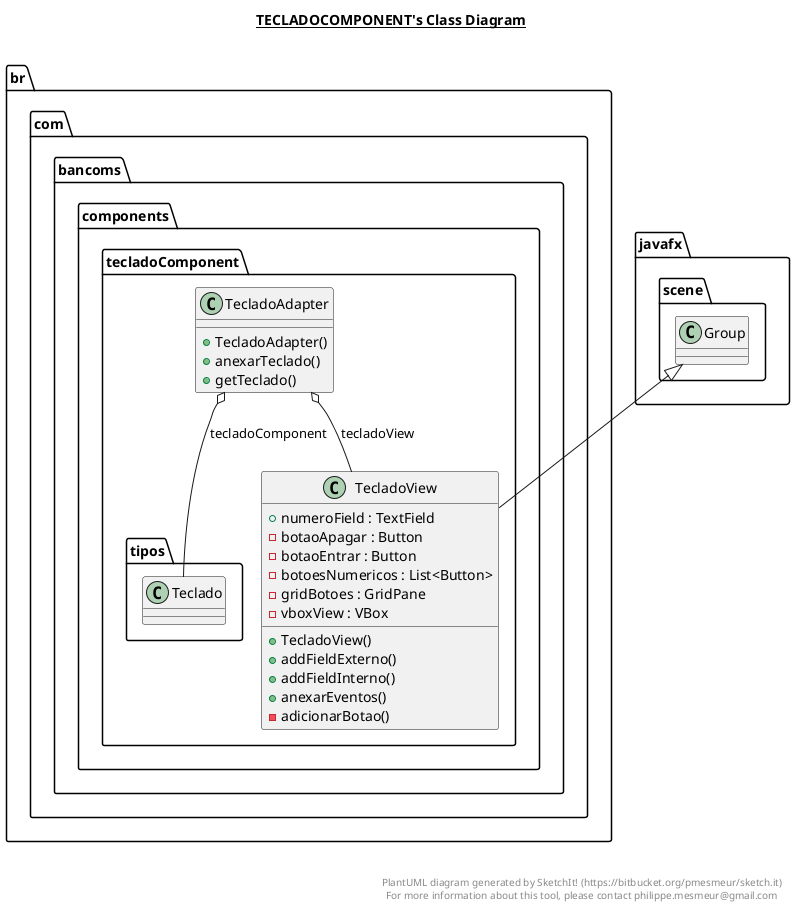 @startuml

title __TECLADOCOMPONENT's Class Diagram__\n

  namespace br.com.bancoms.components.tecladoComponent {
    class br.com.bancoms.components.tecladoComponent.TecladoAdapter {
        + TecladoAdapter()
        + anexarTeclado()
        + getTeclado()
    }
  }
  

  namespace br.com.bancoms.components.tecladoComponent {
    class br.com.bancoms.components.tecladoComponent.TecladoView {
        + numeroField : TextField
        - botaoApagar : Button
        - botaoEntrar : Button
        - botoesNumericos : List<Button>
        - gridBotoes : GridPane
        - vboxView : VBox
        + TecladoView()
        + addFieldExterno()
        + addFieldInterno()
        + anexarEventos()
        - adicionarBotao()
    }
  }
  

  br.com.bancoms.components.tecladoComponent.TecladoAdapter o-- br.com.bancoms.components.tecladoComponent.TecladoView : tecladoView
  br.com.bancoms.components.tecladoComponent.TecladoAdapter o-- br.com.bancoms.components.tecladoComponent.tipos.Teclado : tecladoComponent
  br.com.bancoms.components.tecladoComponent.TecladoView -up-|> javafx.scene.Group


right footer


PlantUML diagram generated by SketchIt! (https://bitbucket.org/pmesmeur/sketch.it)
For more information about this tool, please contact philippe.mesmeur@gmail.com
endfooter

@enduml
